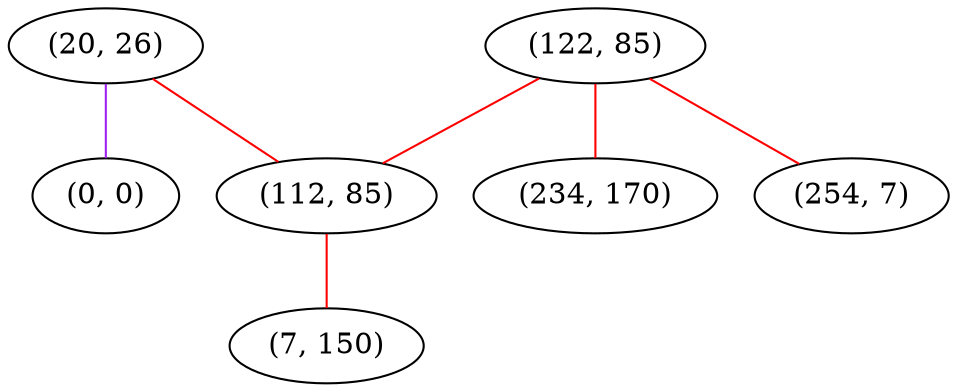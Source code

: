 graph "" {
"(20, 26)";
"(122, 85)";
"(0, 0)";
"(234, 170)";
"(112, 85)";
"(7, 150)";
"(254, 7)";
"(20, 26)" -- "(0, 0)"  [color=purple, key=0, weight=4];
"(20, 26)" -- "(112, 85)"  [color=red, key=0, weight=1];
"(122, 85)" -- "(254, 7)"  [color=red, key=0, weight=1];
"(122, 85)" -- "(112, 85)"  [color=red, key=0, weight=1];
"(122, 85)" -- "(234, 170)"  [color=red, key=0, weight=1];
"(112, 85)" -- "(7, 150)"  [color=red, key=0, weight=1];
}
